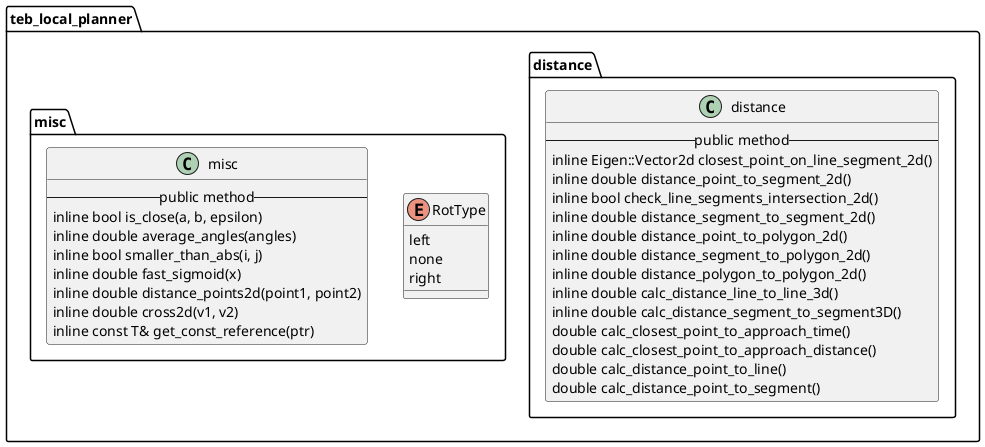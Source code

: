 @startuml
namespace teb_local_planner.distance{
class distance{
-- public method --
inline Eigen::Vector2d closest_point_on_line_segment_2d()
inline double distance_point_to_segment_2d()
inline bool check_line_segments_intersection_2d()
inline double distance_segment_to_segment_2d()
inline double distance_point_to_polygon_2d()
inline double distance_segment_to_polygon_2d()
inline double distance_polygon_to_polygon_2d()
inline double calc_distance_line_to_line_3d()
inline double calc_distance_segment_to_segment3D()
double calc_closest_point_to_approach_time()
double calc_closest_point_to_approach_distance()
double calc_distance_point_to_line()
double calc_distance_point_to_segment()
}
}

namespace teb_local_planner.misc{
enum RotType
{
 left
 none
 right
}
class misc{
-- public method --
inline bool is_close(a, b, epsilon)
inline double average_angles(angles)
inline bool smaller_than_abs(i, j)
inline double fast_sigmoid(x)
inline double distance_points2d(point1, point2)
inline double cross2d(v1, v2)
inline const T& get_const_reference(ptr)
}
}


@enduml